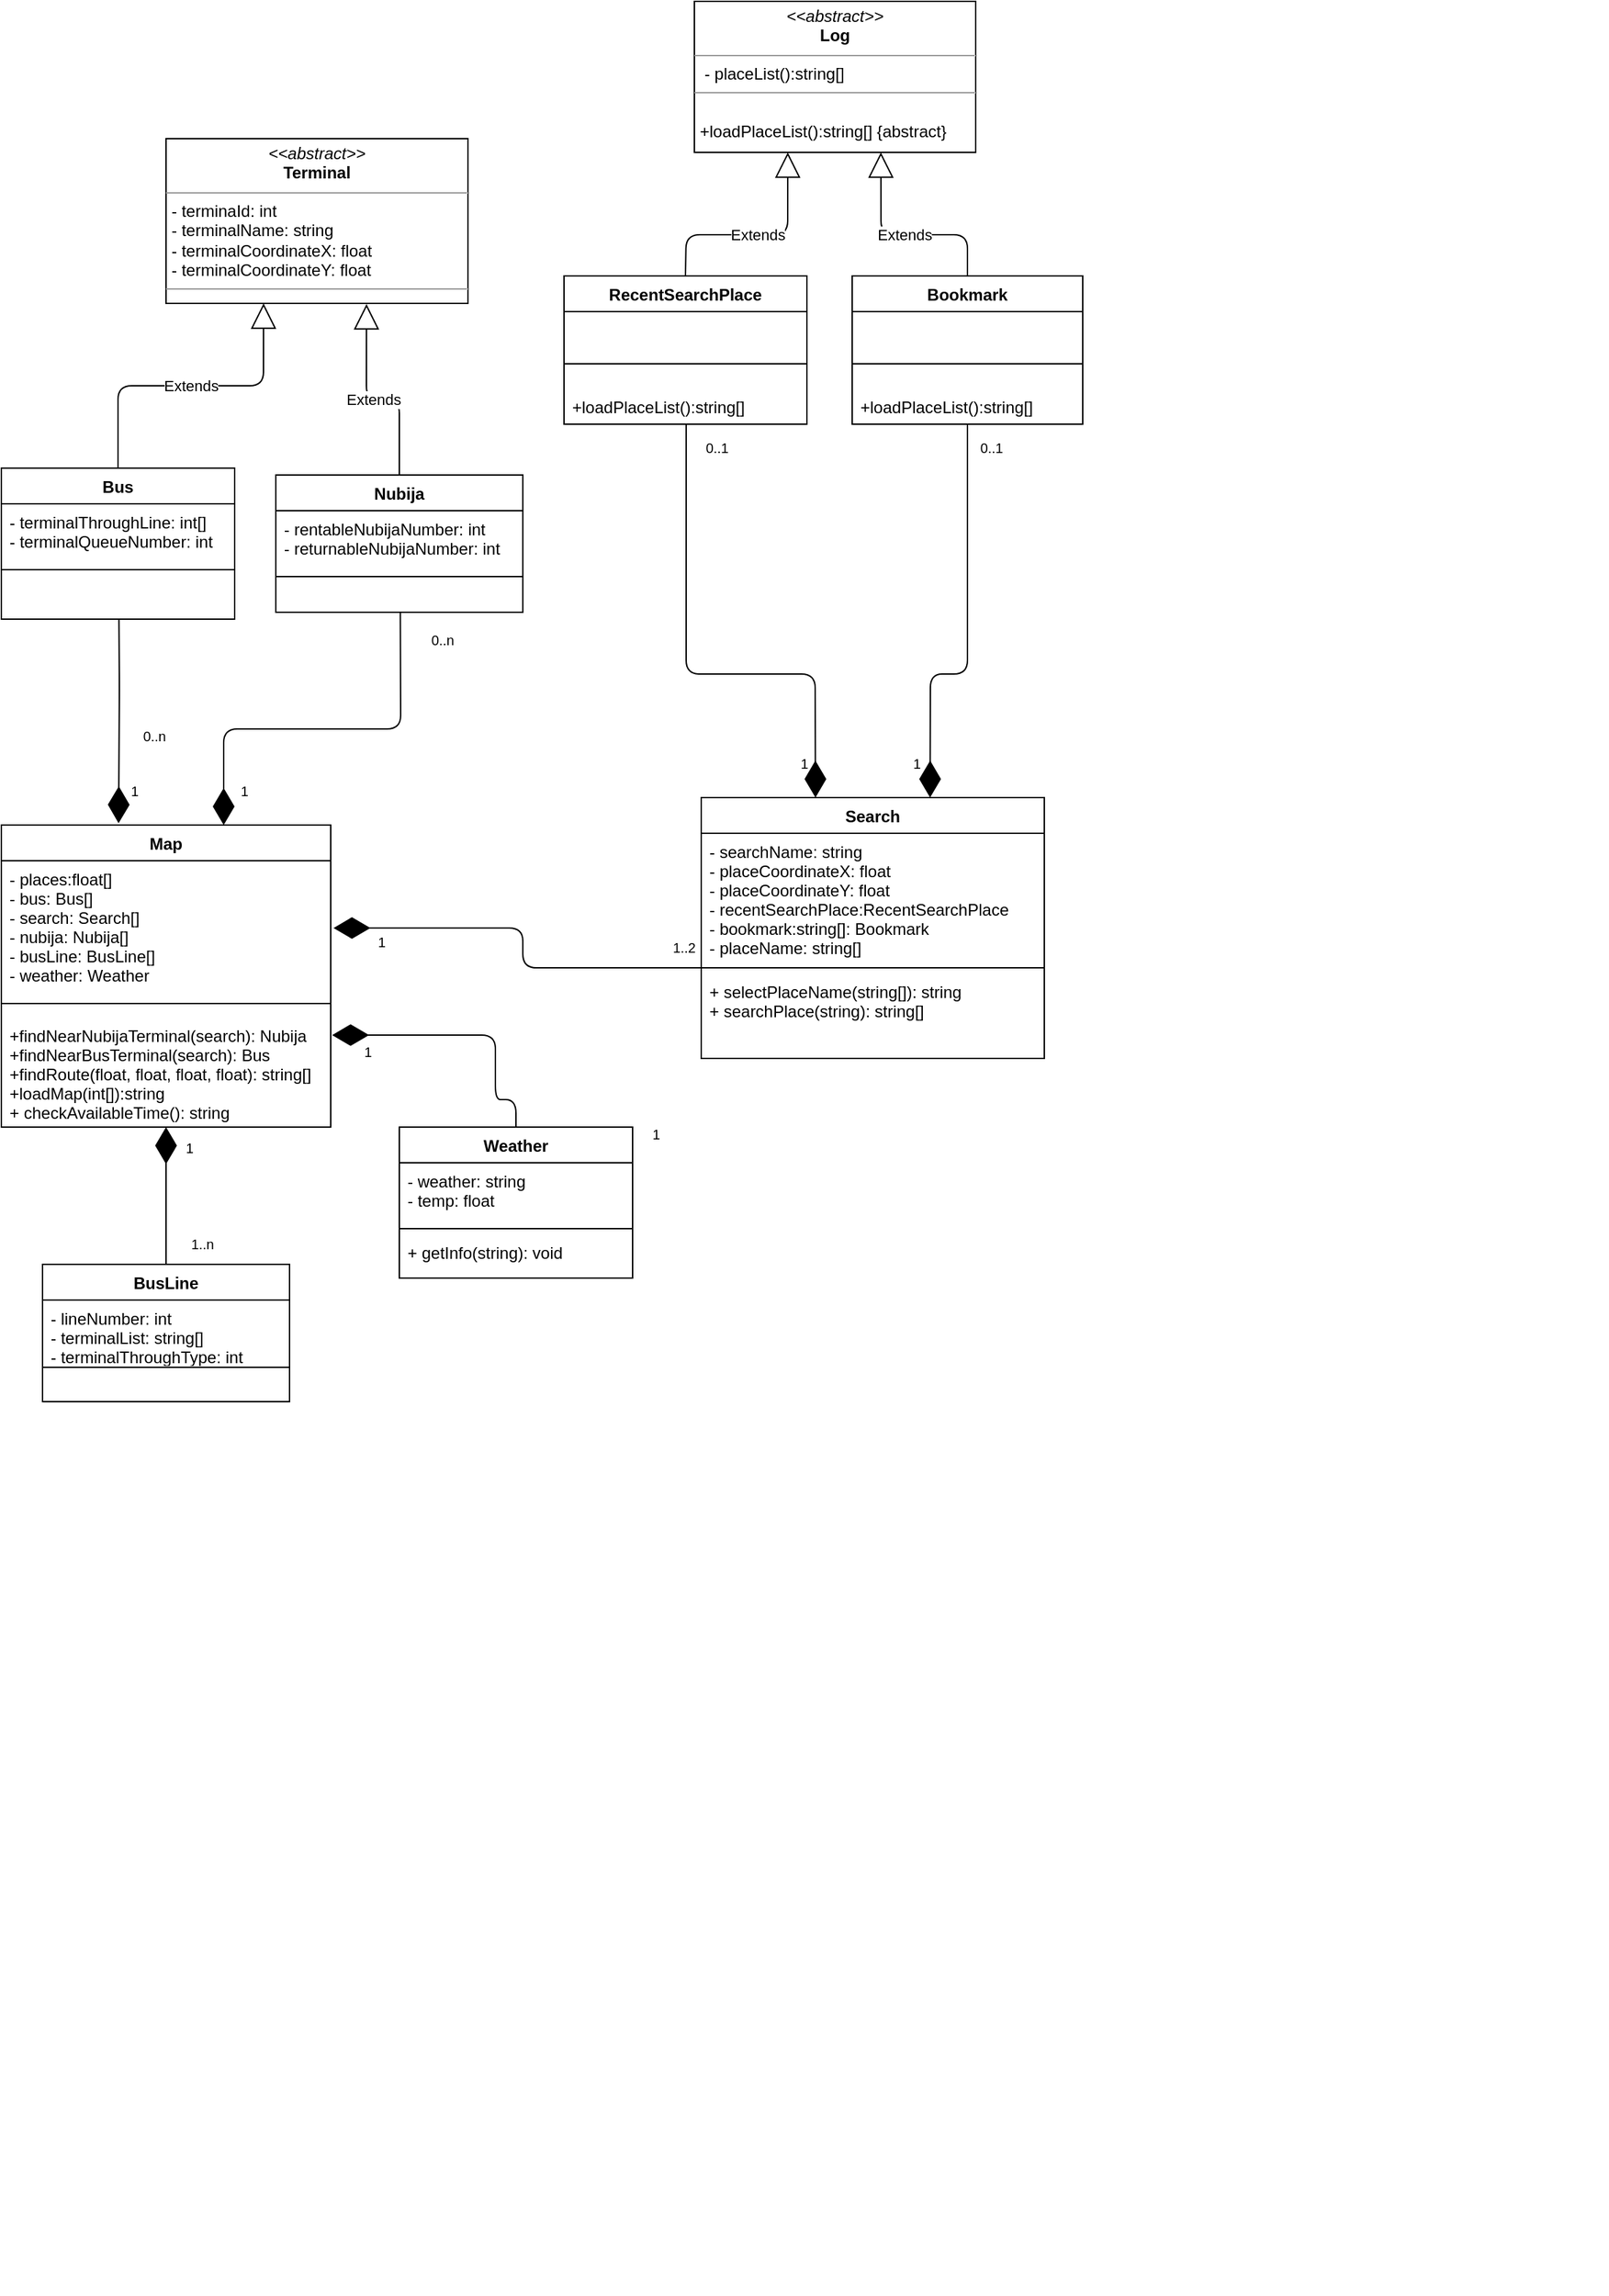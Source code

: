 <mxfile version="12.2.3" type="github" pages="1">
  <diagram id="FN55JzjhB0qvYEhzUZrB" name="Page-1">
    <mxGraphModel dx="2226" dy="817" grid="1" gridSize="10" guides="1" tooltips="1" connect="1" arrows="1" fold="1" page="1" pageScale="1" pageWidth="827" pageHeight="1169" math="0" shadow="0">
      <root>
        <mxCell id="0"/>
        <mxCell id="1" parent="0"/>
        <mxCell id="YfqLZiuq-RBrFdygV_fY-1" value="Weather" style="swimlane;fontStyle=1;align=center;verticalAlign=top;childLayout=stackLayout;horizontal=1;startSize=26;horizontalStack=0;resizeParent=1;resizeParentMax=0;resizeLast=0;collapsible=1;marginBottom=0;" parent="1" vertex="1">
          <mxGeometry x="320" y="870" width="170" height="110" as="geometry"/>
        </mxCell>
        <mxCell id="YfqLZiuq-RBrFdygV_fY-2" value="- weather: string&#xa;- temp: float&#xa;&#xa;&#xa;" style="text;strokeColor=none;fillColor=none;align=left;verticalAlign=top;spacingLeft=4;spacingRight=4;overflow=hidden;rotatable=0;points=[[0,0.5],[1,0.5]];portConstraint=eastwest;" parent="YfqLZiuq-RBrFdygV_fY-1" vertex="1">
          <mxGeometry y="26" width="170" height="44" as="geometry"/>
        </mxCell>
        <mxCell id="YfqLZiuq-RBrFdygV_fY-3" value="" style="line;strokeWidth=1;fillColor=none;align=left;verticalAlign=middle;spacingTop=-1;spacingLeft=3;spacingRight=3;rotatable=0;labelPosition=right;points=[];portConstraint=eastwest;" parent="YfqLZiuq-RBrFdygV_fY-1" vertex="1">
          <mxGeometry y="70" width="170" height="8" as="geometry"/>
        </mxCell>
        <mxCell id="YfqLZiuq-RBrFdygV_fY-4" value="+ getInfo(string): void&#xa;&#xa;" style="text;strokeColor=none;fillColor=none;align=left;verticalAlign=top;spacingLeft=4;spacingRight=4;overflow=hidden;rotatable=0;points=[[0,0.5],[1,0.5]];portConstraint=eastwest;" parent="YfqLZiuq-RBrFdygV_fY-1" vertex="1">
          <mxGeometry y="78" width="170" height="32" as="geometry"/>
        </mxCell>
        <mxCell id="YfqLZiuq-RBrFdygV_fY-14" value="Nubija" style="swimlane;fontStyle=1;align=center;verticalAlign=top;childLayout=stackLayout;horizontal=1;startSize=26;horizontalStack=0;resizeParent=1;resizeParentMax=0;resizeLast=0;collapsible=1;marginBottom=0;" parent="1" vertex="1">
          <mxGeometry x="230" y="395" width="180" height="100" as="geometry"/>
        </mxCell>
        <mxCell id="YfqLZiuq-RBrFdygV_fY-15" value="- rentableNubijaNumber: int&#xa;- returnableNubijaNumber: int" style="text;strokeColor=none;fillColor=none;align=left;verticalAlign=top;spacingLeft=4;spacingRight=4;overflow=hidden;rotatable=0;points=[[0,0.5],[1,0.5]];portConstraint=eastwest;" parent="YfqLZiuq-RBrFdygV_fY-14" vertex="1">
          <mxGeometry y="26" width="180" height="44" as="geometry"/>
        </mxCell>
        <mxCell id="YfqLZiuq-RBrFdygV_fY-16" value="" style="line;strokeWidth=1;fillColor=none;align=left;verticalAlign=middle;spacingTop=-1;spacingLeft=3;spacingRight=3;rotatable=0;labelPosition=right;points=[];portConstraint=eastwest;" parent="YfqLZiuq-RBrFdygV_fY-14" vertex="1">
          <mxGeometry y="70" width="180" height="8" as="geometry"/>
        </mxCell>
        <mxCell id="YfqLZiuq-RBrFdygV_fY-17" value="&#xa;" style="text;strokeColor=none;fillColor=none;align=left;verticalAlign=top;spacingLeft=4;spacingRight=4;overflow=hidden;rotatable=0;points=[[0,0.5],[1,0.5]];portConstraint=eastwest;" parent="YfqLZiuq-RBrFdygV_fY-14" vertex="1">
          <mxGeometry y="78" width="180" height="22" as="geometry"/>
        </mxCell>
        <mxCell id="dORa9sEvweq1nX9QKOWU-1" value="Search" style="swimlane;fontStyle=1;align=center;verticalAlign=top;childLayout=stackLayout;horizontal=1;startSize=26;horizontalStack=0;resizeParent=1;resizeParentMax=0;resizeLast=0;collapsible=1;marginBottom=0;" parent="1" vertex="1">
          <mxGeometry x="540" y="630" width="250" height="190" as="geometry">
            <mxRectangle x="635" y="673.5" width="70" height="26" as="alternateBounds"/>
          </mxGeometry>
        </mxCell>
        <mxCell id="dORa9sEvweq1nX9QKOWU-2" value="- searchName: string&#xa;- placeCoordinateX: float&#xa;- placeCoordinateY: float&#xa;- recentSearchPlace:RecentSearchPlace&#xa;- bookmark:string[]: Bookmark&#xa;- placeName: string[]" style="text;strokeColor=none;fillColor=none;align=left;verticalAlign=top;spacingLeft=4;spacingRight=4;overflow=hidden;rotatable=0;points=[[0,0.5],[1,0.5]];portConstraint=eastwest;" parent="dORa9sEvweq1nX9QKOWU-1" vertex="1">
          <mxGeometry y="26" width="250" height="94" as="geometry"/>
        </mxCell>
        <mxCell id="dORa9sEvweq1nX9QKOWU-3" value="" style="line;strokeWidth=1;fillColor=none;align=left;verticalAlign=middle;spacingTop=-1;spacingLeft=3;spacingRight=3;rotatable=0;labelPosition=right;points=[];portConstraint=eastwest;" parent="dORa9sEvweq1nX9QKOWU-1" vertex="1">
          <mxGeometry y="120" width="250" height="8" as="geometry"/>
        </mxCell>
        <mxCell id="dORa9sEvweq1nX9QKOWU-4" value="+ selectPlaceName(string[]): string&#xa;+ searchPlace(string): string[]&#xa;" style="text;strokeColor=none;fillColor=none;align=left;verticalAlign=top;spacingLeft=4;spacingRight=4;overflow=hidden;rotatable=0;points=[[0,0.5],[1,0.5]];portConstraint=eastwest;" parent="dORa9sEvweq1nX9QKOWU-1" vertex="1">
          <mxGeometry y="128" width="250" height="62" as="geometry"/>
        </mxCell>
        <mxCell id="dORa9sEvweq1nX9QKOWU-6" value="RecentSearchPlace" style="swimlane;fontStyle=1;align=center;verticalAlign=top;childLayout=stackLayout;horizontal=1;startSize=26;horizontalStack=0;resizeParent=1;resizeParentMax=0;resizeLast=0;collapsible=1;marginBottom=0;" parent="1" vertex="1">
          <mxGeometry x="440" y="250" width="177" height="108" as="geometry"/>
        </mxCell>
        <mxCell id="dORa9sEvweq1nX9QKOWU-7" value="&#xa;" style="text;strokeColor=none;fillColor=none;align=left;verticalAlign=top;spacingLeft=4;spacingRight=4;overflow=hidden;rotatable=0;points=[[0,0.5],[1,0.5]];portConstraint=eastwest;" parent="dORa9sEvweq1nX9QKOWU-6" vertex="1">
          <mxGeometry y="26" width="177" height="34" as="geometry"/>
        </mxCell>
        <mxCell id="dORa9sEvweq1nX9QKOWU-8" value="" style="line;strokeWidth=1;fillColor=none;align=left;verticalAlign=middle;spacingTop=-1;spacingLeft=3;spacingRight=3;rotatable=0;labelPosition=right;points=[];portConstraint=eastwest;" parent="dORa9sEvweq1nX9QKOWU-6" vertex="1">
          <mxGeometry y="60" width="177" height="8" as="geometry"/>
        </mxCell>
        <mxCell id="dORa9sEvweq1nX9QKOWU-9" value="&#xa;+loadPlaceList():string[]" style="text;strokeColor=none;fillColor=none;align=left;verticalAlign=top;spacingLeft=4;spacingRight=4;overflow=hidden;rotatable=0;points=[[0,0.5],[1,0.5]];portConstraint=eastwest;" parent="dORa9sEvweq1nX9QKOWU-6" vertex="1">
          <mxGeometry y="68" width="177" height="40" as="geometry"/>
        </mxCell>
        <mxCell id="dORa9sEvweq1nX9QKOWU-14" value="Bookmark" style="swimlane;fontStyle=1;align=center;verticalAlign=top;childLayout=stackLayout;horizontal=1;startSize=26;horizontalStack=0;resizeParent=1;resizeParentMax=0;resizeLast=0;collapsible=1;marginBottom=0;" parent="1" vertex="1">
          <mxGeometry x="650" y="250" width="168" height="108" as="geometry"/>
        </mxCell>
        <mxCell id="dORa9sEvweq1nX9QKOWU-15" value="&#xa;" style="text;strokeColor=none;fillColor=none;align=left;verticalAlign=top;spacingLeft=4;spacingRight=4;overflow=hidden;rotatable=0;points=[[0,0.5],[1,0.5]];portConstraint=eastwest;" parent="dORa9sEvweq1nX9QKOWU-14" vertex="1">
          <mxGeometry y="26" width="168" height="34" as="geometry"/>
        </mxCell>
        <mxCell id="dORa9sEvweq1nX9QKOWU-16" value="" style="line;strokeWidth=1;fillColor=none;align=left;verticalAlign=middle;spacingTop=-1;spacingLeft=3;spacingRight=3;rotatable=0;labelPosition=right;points=[];portConstraint=eastwest;" parent="dORa9sEvweq1nX9QKOWU-14" vertex="1">
          <mxGeometry y="60" width="168" height="8" as="geometry"/>
        </mxCell>
        <mxCell id="dORa9sEvweq1nX9QKOWU-17" value="&#xa;+loadPlaceList():string[]" style="text;strokeColor=none;fillColor=none;align=left;verticalAlign=top;spacingLeft=4;spacingRight=4;overflow=hidden;rotatable=0;points=[[0,0.5],[1,0.5]];portConstraint=eastwest;" parent="dORa9sEvweq1nX9QKOWU-14" vertex="1">
          <mxGeometry y="68" width="168" height="40" as="geometry"/>
        </mxCell>
        <mxCell id="dORa9sEvweq1nX9QKOWU-32" value="Extends" style="endArrow=block;endSize=16;endFill=0;html=1;entryX=0.664;entryY=1.004;entryDx=0;entryDy=0;entryPerimeter=0;exitX=0.5;exitY=0;exitDx=0;exitDy=0;" parent="1" source="YfqLZiuq-RBrFdygV_fY-14" target="UYJ70HYdaBodhslfu7VE-12" edge="1">
          <mxGeometry width="160" relative="1" as="geometry">
            <mxPoint x="50" y="890" as="sourcePoint"/>
            <mxPoint x="210" y="890" as="targetPoint"/>
            <Array as="points">
              <mxPoint x="320" y="340"/>
              <mxPoint x="296" y="340"/>
            </Array>
          </mxGeometry>
        </mxCell>
        <mxCell id="dORa9sEvweq1nX9QKOWU-33" value="Extends" style="endArrow=block;endSize=16;endFill=0;html=1;entryX=0.323;entryY=1;entryDx=0;entryDy=0;entryPerimeter=0;exitX=0.5;exitY=0;exitDx=0;exitDy=0;" parent="1" source="Zh9CDBSOGB6Wx7lAXDzi-7" target="UYJ70HYdaBodhslfu7VE-12" edge="1">
          <mxGeometry width="160" relative="1" as="geometry">
            <mxPoint x="115" y="380" as="sourcePoint"/>
            <mxPoint x="210" y="890" as="targetPoint"/>
            <Array as="points">
              <mxPoint x="115" y="330"/>
              <mxPoint x="221" y="330"/>
            </Array>
          </mxGeometry>
        </mxCell>
        <mxCell id="Zh9CDBSOGB6Wx7lAXDzi-7" value="Bus" style="swimlane;fontStyle=1;align=center;verticalAlign=top;childLayout=stackLayout;horizontal=1;startSize=26;horizontalStack=0;resizeParent=1;resizeParentMax=0;resizeLast=0;collapsible=1;marginBottom=0;" parent="1" vertex="1">
          <mxGeometry x="30" y="390" width="170" height="110" as="geometry"/>
        </mxCell>
        <mxCell id="Zh9CDBSOGB6Wx7lAXDzi-8" value="- terminalThroughLine: int[]&#xa;- terminalQueueNumber: int&#xa;&#xa;" style="text;strokeColor=none;fillColor=none;align=left;verticalAlign=top;spacingLeft=4;spacingRight=4;overflow=hidden;rotatable=0;points=[[0,0.5],[1,0.5]];portConstraint=eastwest;" parent="Zh9CDBSOGB6Wx7lAXDzi-7" vertex="1">
          <mxGeometry y="26" width="170" height="44" as="geometry"/>
        </mxCell>
        <mxCell id="Zh9CDBSOGB6Wx7lAXDzi-9" value="" style="line;strokeWidth=1;fillColor=none;align=left;verticalAlign=middle;spacingTop=-1;spacingLeft=3;spacingRight=3;rotatable=0;labelPosition=right;points=[];portConstraint=eastwest;" parent="Zh9CDBSOGB6Wx7lAXDzi-7" vertex="1">
          <mxGeometry y="70" width="170" height="8" as="geometry"/>
        </mxCell>
        <mxCell id="Zh9CDBSOGB6Wx7lAXDzi-10" value="&#xa;" style="text;strokeColor=none;fillColor=none;align=left;verticalAlign=top;spacingLeft=4;spacingRight=4;overflow=hidden;rotatable=0;points=[[0,0.5],[1,0.5]];portConstraint=eastwest;" parent="Zh9CDBSOGB6Wx7lAXDzi-7" vertex="1">
          <mxGeometry y="78" width="170" height="32" as="geometry"/>
        </mxCell>
        <mxCell id="UYJ70HYdaBodhslfu7VE-12" value="&lt;p style=&quot;margin: 0px ; margin-top: 4px ; text-align: center&quot;&gt;&lt;i&gt;&amp;lt;&amp;lt;abstract&amp;gt;&amp;gt;&lt;/i&gt;&lt;br&gt;&lt;b&gt;Terminal&lt;/b&gt;&lt;/p&gt;&lt;hr size=&quot;1&quot;&gt;&lt;p style=&quot;margin: 0px ; margin-left: 4px&quot;&gt;- terminaId: int&lt;br&gt;- terminalName: string&lt;br&gt;- terminalCoordinateX: float&lt;br&gt;- terminalCoordinateY: float&lt;/p&gt;&lt;hr size=&quot;1&quot;&gt;&lt;p style=&quot;margin: 0px ; margin-left: 4px&quot;&gt;&lt;br&gt;&lt;/p&gt;" style="verticalAlign=top;align=left;overflow=fill;fontSize=12;fontFamily=Helvetica;html=1;" parent="1" vertex="1">
          <mxGeometry x="150" y="150" width="220" height="120" as="geometry"/>
        </mxCell>
        <mxCell id="UYJ70HYdaBodhslfu7VE-13" value="&lt;p style=&quot;margin: 0px ; margin-top: 4px ; text-align: center&quot;&gt;&lt;i&gt;&amp;lt;&amp;lt;abstract&amp;gt;&amp;gt;&lt;/i&gt;&lt;br&gt;&lt;b&gt;Log&lt;/b&gt;&lt;br&gt;&lt;/p&gt;&lt;hr size=&quot;1&quot;&gt;&lt;p style=&quot;margin: 0px ; margin-left: 4px&quot;&gt;&amp;nbsp;- placeList():string[]&lt;/p&gt;&lt;hr size=&quot;1&quot;&gt;&lt;p style=&quot;margin: 0px ; margin-left: 4px&quot;&gt;&lt;br&gt;+loadPlaceList():string[] {abstract}&lt;/p&gt;&lt;div&gt;&lt;br&gt;&lt;/div&gt;" style="verticalAlign=top;align=left;overflow=fill;fontSize=12;fontFamily=Helvetica;html=1;" parent="1" vertex="1">
          <mxGeometry x="535" y="50" width="205" height="110" as="geometry"/>
        </mxCell>
        <mxCell id="UYJ70HYdaBodhslfu7VE-30" value="BusLine" style="swimlane;fontStyle=1;align=center;verticalAlign=top;childLayout=stackLayout;horizontal=1;startSize=26;horizontalStack=0;resizeParent=1;resizeParentMax=0;resizeLast=0;collapsible=1;marginBottom=0;" parent="1" vertex="1">
          <mxGeometry x="60" y="970" width="180" height="100" as="geometry"/>
        </mxCell>
        <mxCell id="UYJ70HYdaBodhslfu7VE-31" value="- lineNumber: int&#xa;- terminalList: string[]&#xa;- terminalThroughType: int" style="text;strokeColor=none;fillColor=none;align=left;verticalAlign=top;spacingLeft=4;spacingRight=4;overflow=hidden;rotatable=0;points=[[0,0.5],[1,0.5]];portConstraint=eastwest;" parent="UYJ70HYdaBodhslfu7VE-30" vertex="1">
          <mxGeometry y="26" width="180" height="44" as="geometry"/>
        </mxCell>
        <mxCell id="UYJ70HYdaBodhslfu7VE-32" value="" style="line;strokeWidth=1;fillColor=none;align=left;verticalAlign=middle;spacingTop=-1;spacingLeft=3;spacingRight=3;rotatable=0;labelPosition=right;points=[];portConstraint=eastwest;" parent="UYJ70HYdaBodhslfu7VE-30" vertex="1">
          <mxGeometry y="70" width="180" height="10" as="geometry"/>
        </mxCell>
        <mxCell id="UYJ70HYdaBodhslfu7VE-33" value="&#xa;" style="text;strokeColor=none;fillColor=none;align=left;verticalAlign=top;spacingLeft=4;spacingRight=4;overflow=hidden;rotatable=0;points=[[0,0.5],[1,0.5]];portConstraint=eastwest;" parent="UYJ70HYdaBodhslfu7VE-30" vertex="1">
          <mxGeometry y="80" width="180" height="20" as="geometry"/>
        </mxCell>
        <mxCell id="UYJ70HYdaBodhslfu7VE-68" value="Map" style="swimlane;fontStyle=1;align=center;verticalAlign=top;childLayout=stackLayout;horizontal=1;startSize=26;horizontalStack=0;resizeParent=1;resizeParentMax=0;resizeLast=0;collapsible=1;marginBottom=0;" parent="1" vertex="1">
          <mxGeometry x="30" y="650" width="240" height="220" as="geometry"/>
        </mxCell>
        <mxCell id="UYJ70HYdaBodhslfu7VE-69" value="- places:float[]&#xa;- bus: Bus[]&#xa;- search: Search[]&#xa;- nubija: Nubija[]&#xa;- busLine: BusLine[]&#xa;- weather: Weather" style="text;strokeColor=none;fillColor=none;align=left;verticalAlign=top;spacingLeft=4;spacingRight=4;overflow=hidden;rotatable=0;points=[[0,0.5],[1,0.5]];portConstraint=eastwest;" parent="UYJ70HYdaBodhslfu7VE-68" vertex="1">
          <mxGeometry y="26" width="240" height="94" as="geometry"/>
        </mxCell>
        <mxCell id="UYJ70HYdaBodhslfu7VE-70" value="" style="line;strokeWidth=1;fillColor=none;align=left;verticalAlign=middle;spacingTop=-1;spacingLeft=3;spacingRight=3;rotatable=0;labelPosition=right;points=[];portConstraint=eastwest;" parent="UYJ70HYdaBodhslfu7VE-68" vertex="1">
          <mxGeometry y="120" width="240" height="20" as="geometry"/>
        </mxCell>
        <mxCell id="UYJ70HYdaBodhslfu7VE-71" value="+findNearNubijaTerminal(search): Nubija&#xa;+findNearBusTerminal(search): Bus&#xa;+findRoute(float, float, float, float): string[]&#xa;+loadMap(int[]):string&#xa;+ checkAvailableTime(): string" style="text;strokeColor=none;fillColor=none;align=left;verticalAlign=top;spacingLeft=4;spacingRight=4;overflow=hidden;rotatable=0;points=[[0,0.5],[1,0.5]];portConstraint=eastwest;" parent="UYJ70HYdaBodhslfu7VE-68" vertex="1">
          <mxGeometry y="140" width="240" height="80" as="geometry"/>
        </mxCell>
        <mxCell id="UYJ70HYdaBodhslfu7VE-103" value="" style="endArrow=diamondThin;endFill=1;endSize=24;html=1;exitX=0.5;exitY=0;exitDx=0;exitDy=0;" parent="1" source="YfqLZiuq-RBrFdygV_fY-1" edge="1">
          <mxGeometry width="160" relative="1" as="geometry">
            <mxPoint x="749" y="913.5" as="sourcePoint"/>
            <mxPoint x="271" y="803" as="targetPoint"/>
            <Array as="points">
              <mxPoint x="405" y="850"/>
              <mxPoint x="390" y="850"/>
              <mxPoint x="390" y="803"/>
            </Array>
          </mxGeometry>
        </mxCell>
        <mxCell id="UYJ70HYdaBodhslfu7VE-104" value="" style="endArrow=diamondThin;endFill=1;endSize=24;html=1;exitX=0.5;exitY=0;exitDx=0;exitDy=0;entryX=0.5;entryY=1;entryDx=0;entryDy=0;" parent="1" source="UYJ70HYdaBodhslfu7VE-30" target="UYJ70HYdaBodhslfu7VE-68" edge="1">
          <mxGeometry width="160" relative="1" as="geometry">
            <mxPoint x="729" y="963.5" as="sourcePoint"/>
            <mxPoint x="889" y="963.5" as="targetPoint"/>
          </mxGeometry>
        </mxCell>
        <mxCell id="UYJ70HYdaBodhslfu7VE-105" value="" style="endArrow=diamondThin;endFill=1;endSize=24;html=1;exitX=0.504;exitY=1.001;exitDx=0;exitDy=0;exitPerimeter=0;entryX=0.356;entryY=-0.006;entryDx=0;entryDy=0;entryPerimeter=0;" parent="1" source="Zh9CDBSOGB6Wx7lAXDzi-10" target="UYJ70HYdaBodhslfu7VE-68" edge="1">
          <mxGeometry width="160" relative="1" as="geometry">
            <mxPoint x="116" y="510" as="sourcePoint"/>
            <mxPoint x="110" y="620" as="targetPoint"/>
            <Array as="points">
              <mxPoint x="116" y="550"/>
            </Array>
          </mxGeometry>
        </mxCell>
        <mxCell id="UYJ70HYdaBodhslfu7VE-106" value="" style="endArrow=diamondThin;endFill=1;endSize=24;html=1;exitX=0.504;exitY=1;exitDx=0;exitDy=0;exitPerimeter=0;entryX=0.675;entryY=0;entryDx=0;entryDy=0;entryPerimeter=0;" parent="1" source="YfqLZiuq-RBrFdygV_fY-17" target="UYJ70HYdaBodhslfu7VE-68" edge="1">
          <mxGeometry width="160" relative="1" as="geometry">
            <mxPoint x="330" y="610" as="sourcePoint"/>
            <mxPoint x="200" y="620" as="targetPoint"/>
            <Array as="points">
              <mxPoint x="321" y="580"/>
              <mxPoint x="192" y="580"/>
            </Array>
          </mxGeometry>
        </mxCell>
        <mxCell id="UYJ70HYdaBodhslfu7VE-115" value="Extends" style="endArrow=block;endSize=16;endFill=0;html=1;exitX=0.5;exitY=0;exitDx=0;exitDy=0;entryX=0.332;entryY=1;entryDx=0;entryDy=0;entryPerimeter=0;" parent="1" source="dORa9sEvweq1nX9QKOWU-6" target="UYJ70HYdaBodhslfu7VE-13" edge="1">
          <mxGeometry width="160" relative="1" as="geometry">
            <mxPoint x="610" y="420" as="sourcePoint"/>
            <mxPoint x="770" y="420" as="targetPoint"/>
            <Array as="points">
              <mxPoint x="529" y="220"/>
              <mxPoint x="603" y="220"/>
            </Array>
          </mxGeometry>
        </mxCell>
        <mxCell id="UYJ70HYdaBodhslfu7VE-116" value="Extends" style="endArrow=block;endSize=16;endFill=0;html=1;entryX=0.663;entryY=1;entryDx=0;entryDy=0;entryPerimeter=0;exitX=0.5;exitY=0;exitDx=0;exitDy=0;" parent="1" source="dORa9sEvweq1nX9QKOWU-14" target="UYJ70HYdaBodhslfu7VE-13" edge="1">
          <mxGeometry width="160" relative="1" as="geometry">
            <mxPoint x="590" y="460" as="sourcePoint"/>
            <mxPoint x="750" y="460" as="targetPoint"/>
            <Array as="points">
              <mxPoint x="734" y="220"/>
              <mxPoint x="671" y="220"/>
            </Array>
          </mxGeometry>
        </mxCell>
        <mxCell id="UYJ70HYdaBodhslfu7VE-119" value="" style="endArrow=diamondThin;endFill=1;endSize=24;html=1;exitX=0.503;exitY=1;exitDx=0;exitDy=0;exitPerimeter=0;entryX=0.333;entryY=0;entryDx=0;entryDy=0;entryPerimeter=0;" parent="1" source="dORa9sEvweq1nX9QKOWU-9" target="dORa9sEvweq1nX9QKOWU-1" edge="1">
          <mxGeometry width="160" relative="1" as="geometry">
            <mxPoint x="670" y="500" as="sourcePoint"/>
            <mxPoint x="830" y="500" as="targetPoint"/>
            <Array as="points">
              <mxPoint x="529" y="540"/>
              <mxPoint x="623" y="540"/>
            </Array>
          </mxGeometry>
        </mxCell>
        <mxCell id="UYJ70HYdaBodhslfu7VE-120" value="" style="endArrow=diamondThin;endFill=1;endSize=24;html=1;exitX=0.5;exitY=1;exitDx=0;exitDy=0;exitPerimeter=0;entryX=0.667;entryY=0;entryDx=0;entryDy=0;entryPerimeter=0;" parent="1" source="dORa9sEvweq1nX9QKOWU-17" target="dORa9sEvweq1nX9QKOWU-1" edge="1">
          <mxGeometry width="160" relative="1" as="geometry">
            <mxPoint x="650" y="550" as="sourcePoint"/>
            <mxPoint x="670" y="620" as="targetPoint"/>
            <Array as="points">
              <mxPoint x="734" y="540"/>
              <mxPoint x="707" y="540"/>
            </Array>
          </mxGeometry>
        </mxCell>
        <mxCell id="UYJ70HYdaBodhslfu7VE-129" value="1" style="resizable=0;html=1;align=right;verticalAlign=bottom;labelBackgroundColor=#ffffff;fontSize=10;" parent="1" connectable="0" vertex="1">
          <mxGeometry x="900" y="1230" as="geometry">
            <mxPoint x="-200" y="-616.5" as="offset"/>
          </mxGeometry>
        </mxCell>
        <mxCell id="UYJ70HYdaBodhslfu7VE-130" value="1" style="resizable=0;html=1;align=right;verticalAlign=bottom;labelBackgroundColor=#ffffff;fontSize=10;" parent="1" connectable="0" vertex="1">
          <mxGeometry x="818" y="1230" as="geometry">
            <mxPoint x="-200" y="-616.5" as="offset"/>
          </mxGeometry>
        </mxCell>
        <mxCell id="UYJ70HYdaBodhslfu7VE-137" value="1" style="resizable=0;html=1;align=right;verticalAlign=bottom;labelBackgroundColor=#ffffff;fontSize=10;" parent="1" connectable="0" vertex="1">
          <mxGeometry x="410" y="1250" as="geometry">
            <mxPoint x="-200" y="-616.5" as="offset"/>
          </mxGeometry>
        </mxCell>
        <mxCell id="UYJ70HYdaBodhslfu7VE-138" value="1" style="resizable=0;html=1;align=right;verticalAlign=bottom;labelBackgroundColor=#ffffff;fontSize=10;" parent="1" connectable="0" vertex="1">
          <mxGeometry x="330" y="1250" as="geometry">
            <mxPoint x="-200" y="-616.5" as="offset"/>
          </mxGeometry>
        </mxCell>
        <mxCell id="UYJ70HYdaBodhslfu7VE-139" value="1" style="resizable=0;html=1;align=right;verticalAlign=bottom;labelBackgroundColor=#ffffff;fontSize=10;" parent="1" connectable="0" vertex="1">
          <mxGeometry x="370" y="1510" as="geometry">
            <mxPoint x="-200" y="-616.5" as="offset"/>
          </mxGeometry>
        </mxCell>
        <mxCell id="UYJ70HYdaBodhslfu7VE-140" value="" style="endArrow=diamondThin;endFill=1;endSize=24;html=1;exitX=0;exitY=0.5;exitDx=0;exitDy=0;exitPerimeter=0;" parent="1" source="dORa9sEvweq1nX9QKOWU-3" edge="1">
          <mxGeometry width="160" relative="1" as="geometry">
            <mxPoint x="500" y="760" as="sourcePoint"/>
            <mxPoint x="272" y="725" as="targetPoint"/>
            <Array as="points">
              <mxPoint x="410" y="754"/>
              <mxPoint x="410" y="725"/>
            </Array>
          </mxGeometry>
        </mxCell>
        <mxCell id="UYJ70HYdaBodhslfu7VE-143" value="1" style="resizable=0;html=1;align=right;verticalAlign=bottom;labelBackgroundColor=#ffffff;fontSize=10;" parent="1" connectable="0" vertex="1">
          <mxGeometry x="510" y="1360" as="geometry">
            <mxPoint x="-200" y="-616.5" as="offset"/>
          </mxGeometry>
        </mxCell>
        <mxCell id="UYJ70HYdaBodhslfu7VE-146" value="1" style="resizable=0;html=1;align=right;verticalAlign=bottom;labelBackgroundColor=#ffffff;fontSize=10;" parent="1" connectable="0" vertex="1">
          <mxGeometry x="500" y="1440" as="geometry">
            <mxPoint x="-200" y="-616.5" as="offset"/>
          </mxGeometry>
        </mxCell>
        <mxCell id="UYJ70HYdaBodhslfu7VE-147" value="1" style="resizable=0;html=1;align=right;verticalAlign=bottom;labelBackgroundColor=#ffffff;fontSize=10;" parent="1" connectable="0" vertex="1">
          <mxGeometry x="710" y="1500" as="geometry">
            <mxPoint x="-200" y="-616.5" as="offset"/>
          </mxGeometry>
        </mxCell>
        <mxCell id="UYJ70HYdaBodhslfu7VE-148" value="0..1" style="resizable=0;html=1;align=right;verticalAlign=bottom;labelBackgroundColor=#ffffff;fontSize=10;" parent="1" connectable="0" vertex="1">
          <mxGeometry x="760" y="1000" as="geometry">
            <mxPoint x="-200" y="-616.5" as="offset"/>
          </mxGeometry>
        </mxCell>
        <mxCell id="UYJ70HYdaBodhslfu7VE-149" value="0..1" style="resizable=0;html=1;align=right;verticalAlign=bottom;labelBackgroundColor=#ffffff;fontSize=10;" parent="1" connectable="0" vertex="1">
          <mxGeometry x="960" y="1000" as="geometry">
            <mxPoint x="-200" y="-616.5" as="offset"/>
          </mxGeometry>
        </mxCell>
        <mxCell id="UYJ70HYdaBodhslfu7VE-150" value="0..n" style="resizable=0;html=1;align=right;verticalAlign=bottom;labelBackgroundColor=#ffffff;fontSize=10;" parent="1" connectable="0" vertex="1">
          <mxGeometry x="350" y="1210" as="geometry">
            <mxPoint x="-200" y="-616.5" as="offset"/>
          </mxGeometry>
        </mxCell>
        <mxCell id="UYJ70HYdaBodhslfu7VE-151" value="0..n" style="resizable=0;html=1;align=right;verticalAlign=bottom;labelBackgroundColor=#ffffff;fontSize=10;" parent="1" connectable="0" vertex="1">
          <mxGeometry x="560" y="1140" as="geometry">
            <mxPoint x="-200" y="-616.5" as="offset"/>
          </mxGeometry>
        </mxCell>
        <mxCell id="UYJ70HYdaBodhslfu7VE-152" value="1..n" style="resizable=0;html=1;align=right;verticalAlign=bottom;labelBackgroundColor=#ffffff;fontSize=10;" parent="1" connectable="0" vertex="1">
          <mxGeometry x="385" y="1580" as="geometry">
            <mxPoint x="-200" y="-616.5" as="offset"/>
          </mxGeometry>
        </mxCell>
        <mxCell id="T0JNk6U9Fz060DlmLOGV-1" value="1..2" style="resizable=0;html=1;align=right;verticalAlign=bottom;labelBackgroundColor=#ffffff;fontSize=10;rotation=0;" parent="1" connectable="0" vertex="1">
          <mxGeometry x="1200" y="1720" as="geometry">
            <mxPoint x="-664" y="-972.5" as="offset"/>
          </mxGeometry>
        </mxCell>
      </root>
    </mxGraphModel>
  </diagram>
</mxfile>
